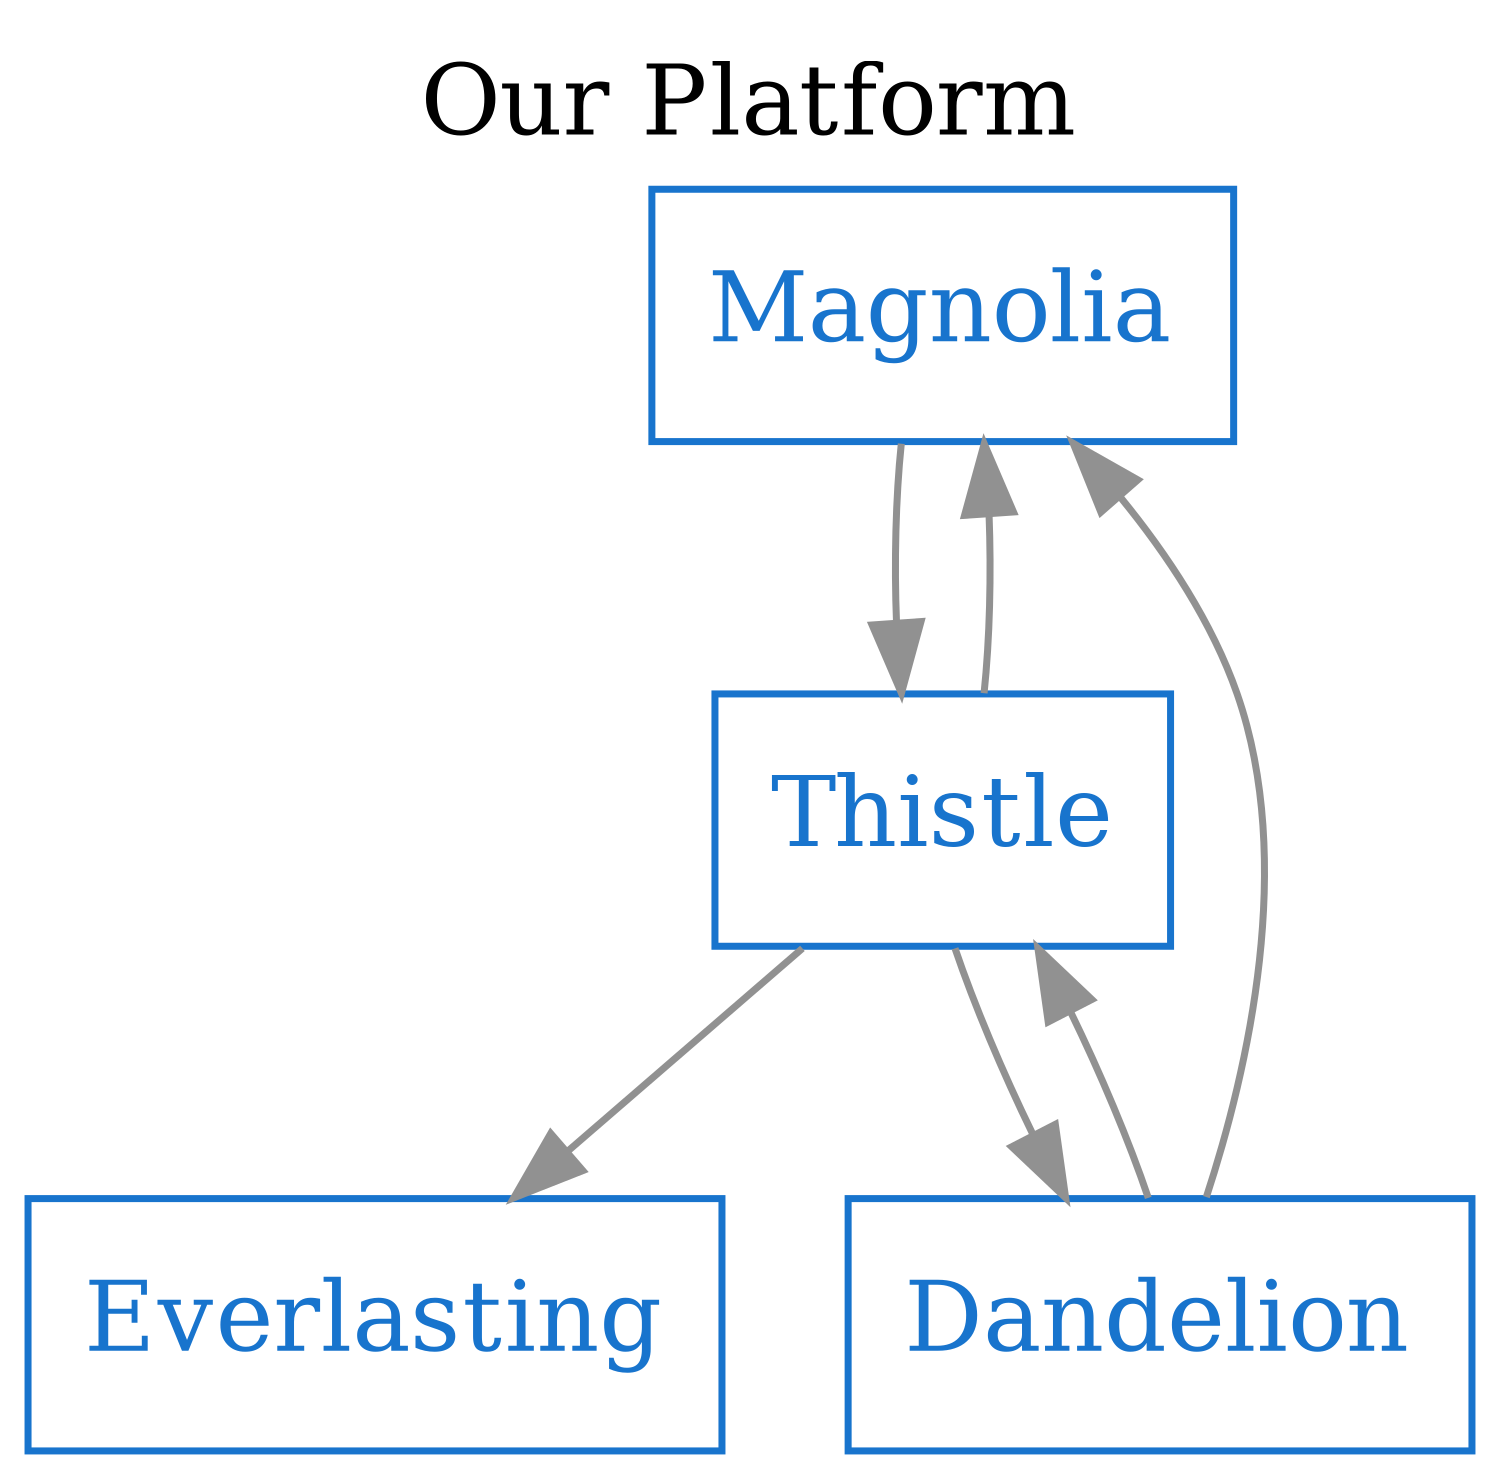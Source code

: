 digraph components {
	label="Our Platform"
	labelloc=top
	size="10,10!"
	node [shape=box color=dodgerblue3 penwidth=1 fontcolor=dodgerblue3]
	edge [color=gray57]

	magnolia [label="Magnolia"]
	thistle [label="Thistle"]
	everlasting [label="Everlasting"]
	dandelion [label="Dandelion"]

	magnolia -> thistle
	thistle -> {magnolia everlasting dandelion}
	dandelion -> {thistle magnolia}
}
